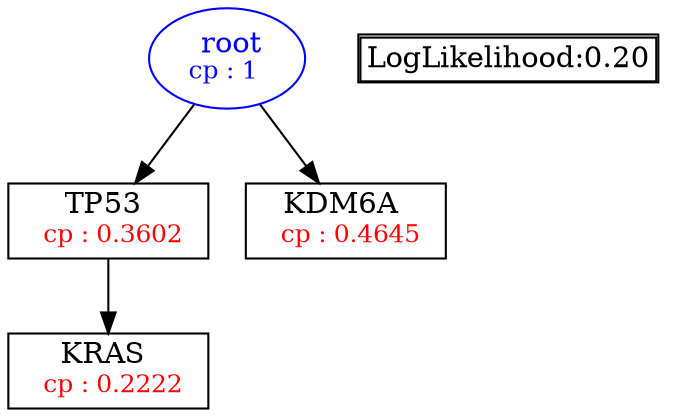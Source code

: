 digraph tree {
    "root" [label=<<font color='Blue'> root</font><br/><font color='Blue' POINT-SIZE='12'>cp : 1 </font>>, shape=oval, color=Blue];
    "S2" [label =<TP53 <br/> <font color='Red' POINT-SIZE='12'> cp : 0.3602 </font>>, shape=box];
    "S1" [label =<KRAS <br/> <font color='Red' POINT-SIZE='12'> cp : 0.2222 </font>>, shape=box];
    "S3" [label =<KDM6A <br/> <font color='Red' POINT-SIZE='12'> cp : 0.4645 </font>>, shape=box];
    "root" -> "S2";
    "root" -> "S3";
    "S2" -> "S1";

    node[shape=plaintext]
    fontsize="10"
    struct1 [label=
    <<TABLE BORDER="1" CELLBORDER="1" CELLSPACING="0" >
    <TR><TD ALIGN="LEFT">LogLikelihood:0.20</TD></TR>
    </TABLE>>];

}

